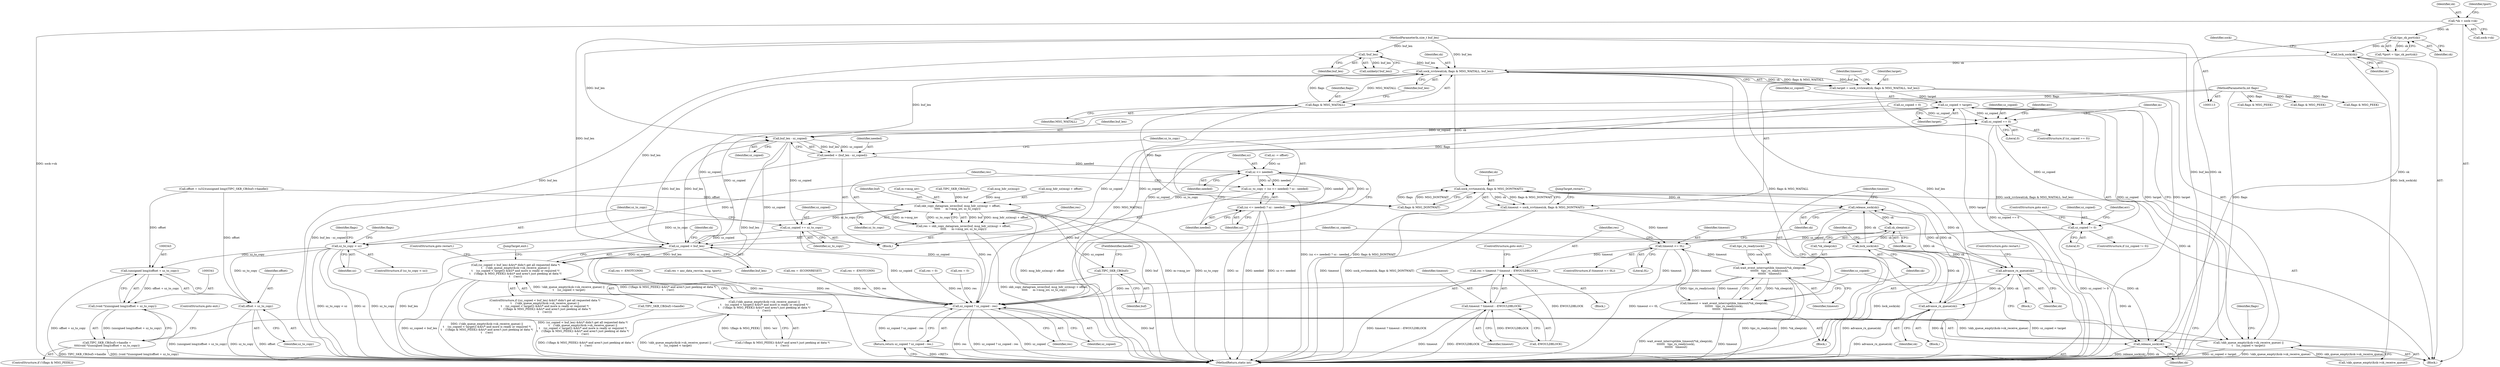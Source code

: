 digraph "0_linux_f3d3342602f8bcbf37d7c46641cb9bca7618eb1c_33@pointer" {
"1000171" [label="(Call,sock_rcvlowat(sk, flags & MSG_WAITALL, buf_len))"];
"1000154" [label="(Call,lock_sock(sk))"];
"1000129" [label="(Call,tipc_sk_port(sk))"];
"1000121" [label="(Call,*sk = sock->sk)"];
"1000173" [label="(Call,flags & MSG_WAITALL)"];
"1000118" [label="(MethodParameterIn,int flags)"];
"1000149" [label="(Call,!buf_len)"];
"1000117" [label="(MethodParameterIn,size_t buf_len)"];
"1000169" [label="(Call,target = sock_rcvlowat(sk, flags & MSG_WAITALL, buf_len))"];
"1000408" [label="(Call,sz_copied < target)"];
"1000260" [label="(Call,sz_copied == 0)"];
"1000296" [label="(Call,buf_len - sz_copied)"];
"1000294" [label="(Call,needed = (buf_len - sz_copied))"];
"1000302" [label="(Call,sz <= needed)"];
"1000299" [label="(Call,sz_to_copy = (sz <= needed) ? sz : needed)"];
"1000309" [label="(Call,skb_copy_datagram_iovec(buf, msg_hdr_sz(msg) + offset,\n\t\t\t\t\t      m->msg_iov, sz_to_copy))"];
"1000307" [label="(Call,res = skb_copy_datagram_iovec(buf, msg_hdr_sz(msg) + offset,\n\t\t\t\t\t      m->msg_iov, sz_to_copy))"];
"1000423" [label="(Call,sz_copied ? sz_copied : res)"];
"1000422" [label="(Return,return sz_copied ? sz_copied : res;)"];
"1000322" [label="(Call,sz_copied += sz_to_copy)"];
"1000397" [label="(Call,sz_copied < buf_len)"];
"1000396" [label="(Call,(sz_copied < buf_len) &&\t/* didn't get all requested data */\n\t    (!skb_queue_empty(&sk->sk_receive_queue) ||\n\t    (sz_copied < target)) &&\t/* and more is ready or required */\n\t    (!(flags & MSG_PEEK)) &&\t/* and aren't just peeking at data */\n\t    (!err))"];
"1000326" [label="(Call,sz_to_copy < sz)"];
"1000342" [label="(Call,(unsigned long)(offset + sz_to_copy))"];
"1000340" [label="(Call,(void *)(unsigned long)(offset + sz_to_copy))"];
"1000335" [label="(Call,TIPC_SKB_CB(buf)->handle =\n\t\t\t\t(void *)(unsigned long)(offset + sz_to_copy))"];
"1000344" [label="(Call,offset + sz_to_copy)"];
"1000337" [label="(Call,TIPC_SKB_CB(buf))"];
"1000301" [label="(Call,(sz <= needed) ? sz : needed)"];
"1000351" [label="(Call,sz_copied != 0)"];
"1000401" [label="(Call,!skb_queue_empty(&sk->sk_receive_queue) ||\n\t    (sz_copied < target))"];
"1000400" [label="(Call,(!skb_queue_empty(&sk->sk_receive_queue) ||\n\t    (sz_copied < target)) &&\t/* and more is ready or required */\n\t    (!(flags & MSG_PEEK)) &&\t/* and aren't just peeking at data */\n\t    (!err))"];
"1000179" [label="(Call,sock_rcvtimeo(sk, flags & MSG_DONTWAIT))"];
"1000177" [label="(Call,timeout = sock_rcvtimeo(sk, flags & MSG_DONTWAIT))"];
"1000205" [label="(Call,timeout <= 0L)"];
"1000209" [label="(Call,res = timeout ? timeout : -EWOULDBLOCK)"];
"1000211" [label="(Call,timeout ? timeout : -EWOULDBLOCK)"];
"1000221" [label="(Call,wait_event_interruptible_timeout(*sk_sleep(sk),\n\t\t\t\t\t\t\t   tipc_rx_ready(sock),\n\t\t\t\t\t\t\t   timeout))"];
"1000219" [label="(Call,timeout = wait_event_interruptible_timeout(*sk_sleep(sk),\n\t\t\t\t\t\t\t   tipc_rx_ready(sock),\n\t\t\t\t\t\t\t   timeout))"];
"1000217" [label="(Call,release_sock(sk))"];
"1000223" [label="(Call,sk_sleep(sk))"];
"1000228" [label="(Call,lock_sock(sk))"];
"1000256" [label="(Call,advance_rx_queue(sk))"];
"1000393" [label="(Call,advance_rx_queue(sk))"];
"1000420" [label="(Call,release_sock(sk))"];
"1000325" [label="(ControlStructure,if (sz_to_copy < sz))"];
"1000298" [label="(Identifier,sz_copied)"];
"1000411" [label="(Call,(!(flags & MSG_PEEK)) &&\t/* and aren't just peeking at data */\n\t    (!err))"];
"1000221" [label="(Call,wait_event_interruptible_timeout(*sk_sleep(sk),\n\t\t\t\t\t\t\t   tipc_rx_ready(sock),\n\t\t\t\t\t\t\t   timeout))"];
"1000148" [label="(Call,unlikely(!buf_len))"];
"1000179" [label="(Call,sock_rcvtimeo(sk, flags & MSG_DONTWAIT))"];
"1000227" [label="(Identifier,timeout)"];
"1000303" [label="(Identifier,sz)"];
"1000413" [label="(Call,flags & MSG_PEEK)"];
"1000420" [label="(Call,release_sock(sk))"];
"1000174" [label="(Identifier,flags)"];
"1000340" [label="(Call,(void *)(unsigned long)(offset + sz_to_copy))"];
"1000309" [label="(Call,skb_copy_datagram_iovec(buf, msg_hdr_sz(msg) + offset,\n\t\t\t\t\t      m->msg_iov, sz_to_copy))"];
"1000322" [label="(Call,sz_copied += sz_to_copy)"];
"1000423" [label="(Call,sz_copied ? sz_copied : res)"];
"1000345" [label="(Identifier,offset)"];
"1000209" [label="(Call,res = timeout ? timeout : -EWOULDBLOCK)"];
"1000320" [label="(Identifier,res)"];
"1000339" [label="(FieldIdentifier,handle)"];
"1000208" [label="(Block,)"];
"1000173" [label="(Call,flags & MSG_WAITALL)"];
"1000118" [label="(MethodParameterIn,int flags)"];
"1000150" [label="(Identifier,buf_len)"];
"1000139" [label="(Call,sz_copied = 0)"];
"1000255" [label="(Block,)"];
"1000218" [label="(Identifier,sk)"];
"1000129" [label="(Call,tipc_sk_port(sk))"];
"1000223" [label="(Call,sk_sleep(sk))"];
"1000402" [label="(Call,!skb_queue_empty(&sk->sk_receive_queue))"];
"1000294" [label="(Call,needed = (buf_len - sz_copied))"];
"1000394" [label="(Identifier,sk)"];
"1000169" [label="(Call,target = sock_rcvlowat(sk, flags & MSG_WAITALL, buf_len))"];
"1000160" [label="(Identifier,sock)"];
"1000217" [label="(Call,release_sock(sk))"];
"1000346" [label="(Identifier,sz_to_copy)"];
"1000123" [label="(Call,sock->sk)"];
"1000338" [label="(Identifier,buf)"];
"1000260" [label="(Call,sz_copied == 0)"];
"1000315" [label="(Call,m->msg_iov)"];
"1000396" [label="(Call,(sz_copied < buf_len) &&\t/* didn't get all requested data */\n\t    (!skb_queue_empty(&sk->sk_receive_queue) ||\n\t    (sz_copied < target)) &&\t/* and more is ready or required */\n\t    (!(flags & MSG_PEEK)) &&\t/* and aren't just peeking at data */\n\t    (!err))"];
"1000204" [label="(ControlStructure,if (timeout <= 0L))"];
"1000262" [label="(Literal,0)"];
"1000418" [label="(ControlStructure,goto restart;)"];
"1000127" [label="(Call,*tport = tipc_sk_port(sk))"];
"1000181" [label="(Call,flags & MSG_DONTWAIT)"];
"1000261" [label="(Identifier,sz_copied)"];
"1000296" [label="(Call,buf_len - sz_copied)"];
"1000212" [label="(Identifier,timeout)"];
"1000307" [label="(Call,res = skb_copy_datagram_iovec(buf, msg_hdr_sz(msg) + offset,\n\t\t\t\t\t      m->msg_iov, sz_to_copy))"];
"1000295" [label="(Identifier,needed)"];
"1000281" [label="(Call,offset = (u32)(unsigned long)(TIPC_SKB_CB(buf)->handle))"];
"1000225" [label="(Call,tipc_rx_ready(sock))"];
"1000191" [label="(Block,)"];
"1000318" [label="(Identifier,sz_to_copy)"];
"1000164" [label="(Call,res = -ENOTCONN)"];
"1000354" [label="(ControlStructure,goto exit;)"];
"1000375" [label="(Identifier,flags)"];
"1000421" [label="(Identifier,sk)"];
"1000170" [label="(Identifier,target)"];
"1000377" [label="(Block,)"];
"1000205" [label="(Call,timeout <= 0L)"];
"1000256" [label="(Call,advance_rx_queue(sk))"];
"1000171" [label="(Call,sock_rcvlowat(sk, flags & MSG_WAITALL, buf_len))"];
"1000351" [label="(Call,sz_copied != 0)"];
"1000155" [label="(Identifier,sk)"];
"1000149" [label="(Call,!buf_len)"];
"1000122" [label="(Identifier,sk)"];
"1000210" [label="(Identifier,res)"];
"1000330" [label="(ControlStructure,if (!(flags & MSG_PEEK)))"];
"1000154" [label="(Call,lock_sock(sk))"];
"1000130" [label="(Identifier,sk)"];
"1000288" [label="(Call,TIPC_SKB_CB(buf))"];
"1000278" [label="(Identifier,err)"];
"1000258" [label="(ControlStructure,goto restart;)"];
"1000180" [label="(Identifier,sk)"];
"1000344" [label="(Call,offset + sz_to_copy)"];
"1000347" [label="(ControlStructure,goto exit;)"];
"1000214" [label="(Call,-EWOULDBLOCK)"];
"1000228" [label="(Call,lock_sock(sk))"];
"1000219" [label="(Call,timeout = wait_event_interruptible_timeout(*sk_sleep(sk),\n\t\t\t\t\t\t\t   tipc_rx_ready(sock),\n\t\t\t\t\t\t\t   timeout))"];
"1000117" [label="(MethodParameterIn,size_t buf_len)"];
"1000312" [label="(Call,msg_hdr_sz(msg))"];
"1000422" [label="(Return,return sz_copied ? sz_copied : res;)"];
"1000408" [label="(Call,sz_copied < target)"];
"1000374" [label="(Call,flags & MSG_PEEK)"];
"1000332" [label="(Call,flags & MSG_PEEK)"];
"1000229" [label="(Identifier,sk)"];
"1000311" [label="(Call,msg_hdr_sz(msg) + offset)"];
"1000326" [label="(Call,sz_to_copy < sz)"];
"1000297" [label="(Identifier,buf_len)"];
"1000414" [label="(Identifier,flags)"];
"1000189" [label="(Identifier,sk)"];
"1000305" [label="(Identifier,sz)"];
"1000424" [label="(Identifier,sz_copied)"];
"1000327" [label="(Identifier,sz_to_copy)"];
"1000301" [label="(Call,(sz <= needed) ? sz : needed)"];
"1000302" [label="(Call,sz <= needed)"];
"1000426" [label="(Identifier,res)"];
"1000259" [label="(ControlStructure,if (sz_copied == 0))"];
"1000336" [label="(Call,TIPC_SKB_CB(buf)->handle)"];
"1000427" [label="(MethodReturn,static int)"];
"1000328" [label="(Identifier,sz)"];
"1000342" [label="(Call,(unsigned long)(offset + sz_to_copy))"];
"1000337" [label="(Call,TIPC_SKB_CB(buf))"];
"1000121" [label="(Call,*sk = sock->sk)"];
"1000119" [label="(Block,)"];
"1000353" [label="(Literal,0)"];
"1000397" [label="(Call,sz_copied < buf_len)"];
"1000398" [label="(Identifier,sz_copied)"];
"1000352" [label="(Identifier,sz_copied)"];
"1000257" [label="(Identifier,sk)"];
"1000267" [label="(Call,res = anc_data_recv(m, msg, tport))"];
"1000300" [label="(Identifier,sz_to_copy)"];
"1000299" [label="(Call,sz_to_copy = (sz <= needed) ? sz : needed)"];
"1000406" [label="(Identifier,sk)"];
"1000323" [label="(Identifier,sz_copied)"];
"1000350" [label="(ControlStructure,if (sz_copied != 0))"];
"1000128" [label="(Identifier,tport)"];
"1000206" [label="(Identifier,timeout)"];
"1000401" [label="(Call,!skb_queue_empty(&sk->sk_receive_queue) ||\n\t    (sz_copied < target))"];
"1000211" [label="(Call,timeout ? timeout : -EWOULDBLOCK)"];
"1000410" [label="(Identifier,target)"];
"1000184" [label="(JumpTarget,restart:)"];
"1000333" [label="(Identifier,flags)"];
"1000213" [label="(Identifier,timeout)"];
"1000172" [label="(Identifier,sk)"];
"1000279" [label="(Block,)"];
"1000224" [label="(Identifier,sk)"];
"1000367" [label="(Call,res = -ECONNRESET)"];
"1000304" [label="(Identifier,needed)"];
"1000393" [label="(Call,advance_rx_queue(sk))"];
"1000425" [label="(Identifier,sz_copied)"];
"1000216" [label="(ControlStructure,goto exit;)"];
"1000178" [label="(Identifier,timeout)"];
"1000199" [label="(Call,res = -ENOTCONN)"];
"1000358" [label="(Identifier,err)"];
"1000306" [label="(Identifier,needed)"];
"1000144" [label="(Call,res = 0)"];
"1000177" [label="(Call,timeout = sock_rcvtimeo(sk, flags & MSG_DONTWAIT))"];
"1000399" [label="(Identifier,buf_len)"];
"1000409" [label="(Identifier,sz_copied)"];
"1000220" [label="(Identifier,timeout)"];
"1000310" [label="(Identifier,buf)"];
"1000207" [label="(Literal,0L)"];
"1000175" [label="(Identifier,MSG_WAITALL)"];
"1000291" [label="(Call,sz -= offset)"];
"1000176" [label="(Identifier,buf_len)"];
"1000419" [label="(JumpTarget,exit:)"];
"1000363" [label="(Call,res = 0)"];
"1000222" [label="(Call,*sk_sleep(sk))"];
"1000395" [label="(ControlStructure,if ((sz_copied < buf_len) &&\t/* didn't get all requested data */\n\t    (!skb_queue_empty(&sk->sk_receive_queue) ||\n\t    (sz_copied < target)) &&\t/* and more is ready or required */\n\t    (!(flags & MSG_PEEK)) &&\t/* and aren't just peeking at data */\n\t    (!err)))"];
"1000400" [label="(Call,(!skb_queue_empty(&sk->sk_receive_queue) ||\n\t    (sz_copied < target)) &&\t/* and more is ready or required */\n\t    (!(flags & MSG_PEEK)) &&\t/* and aren't just peeking at data */\n\t    (!err))"];
"1000265" [label="(Identifier,m)"];
"1000324" [label="(Identifier,sz_to_copy)"];
"1000308" [label="(Identifier,res)"];
"1000335" [label="(Call,TIPC_SKB_CB(buf)->handle =\n\t\t\t\t(void *)(unsigned long)(offset + sz_to_copy))"];
"1000171" -> "1000169"  [label="AST: "];
"1000171" -> "1000176"  [label="CFG: "];
"1000172" -> "1000171"  [label="AST: "];
"1000173" -> "1000171"  [label="AST: "];
"1000176" -> "1000171"  [label="AST: "];
"1000169" -> "1000171"  [label="CFG: "];
"1000171" -> "1000427"  [label="DDG: buf_len"];
"1000171" -> "1000427"  [label="DDG: flags & MSG_WAITALL"];
"1000171" -> "1000169"  [label="DDG: sk"];
"1000171" -> "1000169"  [label="DDG: flags & MSG_WAITALL"];
"1000171" -> "1000169"  [label="DDG: buf_len"];
"1000154" -> "1000171"  [label="DDG: sk"];
"1000173" -> "1000171"  [label="DDG: flags"];
"1000173" -> "1000171"  [label="DDG: MSG_WAITALL"];
"1000149" -> "1000171"  [label="DDG: buf_len"];
"1000117" -> "1000171"  [label="DDG: buf_len"];
"1000171" -> "1000179"  [label="DDG: sk"];
"1000171" -> "1000296"  [label="DDG: buf_len"];
"1000171" -> "1000397"  [label="DDG: buf_len"];
"1000154" -> "1000119"  [label="AST: "];
"1000154" -> "1000155"  [label="CFG: "];
"1000155" -> "1000154"  [label="AST: "];
"1000160" -> "1000154"  [label="CFG: "];
"1000154" -> "1000427"  [label="DDG: lock_sock(sk)"];
"1000129" -> "1000154"  [label="DDG: sk"];
"1000154" -> "1000420"  [label="DDG: sk"];
"1000129" -> "1000127"  [label="AST: "];
"1000129" -> "1000130"  [label="CFG: "];
"1000130" -> "1000129"  [label="AST: "];
"1000127" -> "1000129"  [label="CFG: "];
"1000129" -> "1000427"  [label="DDG: sk"];
"1000129" -> "1000127"  [label="DDG: sk"];
"1000121" -> "1000129"  [label="DDG: sk"];
"1000121" -> "1000119"  [label="AST: "];
"1000121" -> "1000123"  [label="CFG: "];
"1000122" -> "1000121"  [label="AST: "];
"1000123" -> "1000121"  [label="AST: "];
"1000128" -> "1000121"  [label="CFG: "];
"1000121" -> "1000427"  [label="DDG: sock->sk"];
"1000173" -> "1000175"  [label="CFG: "];
"1000174" -> "1000173"  [label="AST: "];
"1000175" -> "1000173"  [label="AST: "];
"1000176" -> "1000173"  [label="CFG: "];
"1000173" -> "1000427"  [label="DDG: MSG_WAITALL"];
"1000118" -> "1000173"  [label="DDG: flags"];
"1000173" -> "1000181"  [label="DDG: flags"];
"1000118" -> "1000113"  [label="AST: "];
"1000118" -> "1000427"  [label="DDG: flags"];
"1000118" -> "1000181"  [label="DDG: flags"];
"1000118" -> "1000332"  [label="DDG: flags"];
"1000118" -> "1000374"  [label="DDG: flags"];
"1000118" -> "1000413"  [label="DDG: flags"];
"1000149" -> "1000148"  [label="AST: "];
"1000149" -> "1000150"  [label="CFG: "];
"1000150" -> "1000149"  [label="AST: "];
"1000148" -> "1000149"  [label="CFG: "];
"1000149" -> "1000427"  [label="DDG: buf_len"];
"1000149" -> "1000148"  [label="DDG: buf_len"];
"1000117" -> "1000149"  [label="DDG: buf_len"];
"1000117" -> "1000113"  [label="AST: "];
"1000117" -> "1000427"  [label="DDG: buf_len"];
"1000117" -> "1000296"  [label="DDG: buf_len"];
"1000117" -> "1000397"  [label="DDG: buf_len"];
"1000169" -> "1000119"  [label="AST: "];
"1000170" -> "1000169"  [label="AST: "];
"1000178" -> "1000169"  [label="CFG: "];
"1000169" -> "1000427"  [label="DDG: sock_rcvlowat(sk, flags & MSG_WAITALL, buf_len)"];
"1000169" -> "1000427"  [label="DDG: target"];
"1000169" -> "1000408"  [label="DDG: target"];
"1000408" -> "1000401"  [label="AST: "];
"1000408" -> "1000410"  [label="CFG: "];
"1000409" -> "1000408"  [label="AST: "];
"1000410" -> "1000408"  [label="AST: "];
"1000401" -> "1000408"  [label="CFG: "];
"1000408" -> "1000427"  [label="DDG: target"];
"1000408" -> "1000260"  [label="DDG: sz_copied"];
"1000408" -> "1000401"  [label="DDG: sz_copied"];
"1000408" -> "1000401"  [label="DDG: target"];
"1000397" -> "1000408"  [label="DDG: sz_copied"];
"1000408" -> "1000423"  [label="DDG: sz_copied"];
"1000260" -> "1000259"  [label="AST: "];
"1000260" -> "1000262"  [label="CFG: "];
"1000261" -> "1000260"  [label="AST: "];
"1000262" -> "1000260"  [label="AST: "];
"1000265" -> "1000260"  [label="CFG: "];
"1000278" -> "1000260"  [label="CFG: "];
"1000260" -> "1000427"  [label="DDG: sz_copied == 0"];
"1000397" -> "1000260"  [label="DDG: sz_copied"];
"1000139" -> "1000260"  [label="DDG: sz_copied"];
"1000260" -> "1000296"  [label="DDG: sz_copied"];
"1000260" -> "1000351"  [label="DDG: sz_copied"];
"1000260" -> "1000423"  [label="DDG: sz_copied"];
"1000296" -> "1000294"  [label="AST: "];
"1000296" -> "1000298"  [label="CFG: "];
"1000297" -> "1000296"  [label="AST: "];
"1000298" -> "1000296"  [label="AST: "];
"1000294" -> "1000296"  [label="CFG: "];
"1000296" -> "1000427"  [label="DDG: buf_len"];
"1000296" -> "1000294"  [label="DDG: buf_len"];
"1000296" -> "1000294"  [label="DDG: sz_copied"];
"1000397" -> "1000296"  [label="DDG: buf_len"];
"1000296" -> "1000322"  [label="DDG: sz_copied"];
"1000296" -> "1000397"  [label="DDG: buf_len"];
"1000296" -> "1000423"  [label="DDG: sz_copied"];
"1000294" -> "1000279"  [label="AST: "];
"1000295" -> "1000294"  [label="AST: "];
"1000300" -> "1000294"  [label="CFG: "];
"1000294" -> "1000427"  [label="DDG: buf_len - sz_copied"];
"1000294" -> "1000302"  [label="DDG: needed"];
"1000302" -> "1000301"  [label="AST: "];
"1000302" -> "1000304"  [label="CFG: "];
"1000303" -> "1000302"  [label="AST: "];
"1000304" -> "1000302"  [label="AST: "];
"1000305" -> "1000302"  [label="CFG: "];
"1000306" -> "1000302"  [label="CFG: "];
"1000302" -> "1000299"  [label="DDG: sz"];
"1000302" -> "1000299"  [label="DDG: needed"];
"1000291" -> "1000302"  [label="DDG: sz"];
"1000302" -> "1000301"  [label="DDG: sz"];
"1000302" -> "1000301"  [label="DDG: needed"];
"1000302" -> "1000326"  [label="DDG: sz"];
"1000299" -> "1000279"  [label="AST: "];
"1000299" -> "1000301"  [label="CFG: "];
"1000300" -> "1000299"  [label="AST: "];
"1000301" -> "1000299"  [label="AST: "];
"1000308" -> "1000299"  [label="CFG: "];
"1000299" -> "1000427"  [label="DDG: (sz <= needed) ? sz : needed"];
"1000299" -> "1000309"  [label="DDG: sz_to_copy"];
"1000309" -> "1000307"  [label="AST: "];
"1000309" -> "1000318"  [label="CFG: "];
"1000310" -> "1000309"  [label="AST: "];
"1000311" -> "1000309"  [label="AST: "];
"1000315" -> "1000309"  [label="AST: "];
"1000318" -> "1000309"  [label="AST: "];
"1000307" -> "1000309"  [label="CFG: "];
"1000309" -> "1000427"  [label="DDG: buf"];
"1000309" -> "1000427"  [label="DDG: m->msg_iov"];
"1000309" -> "1000427"  [label="DDG: sz_to_copy"];
"1000309" -> "1000427"  [label="DDG: msg_hdr_sz(msg) + offset"];
"1000309" -> "1000307"  [label="DDG: buf"];
"1000309" -> "1000307"  [label="DDG: msg_hdr_sz(msg) + offset"];
"1000309" -> "1000307"  [label="DDG: m->msg_iov"];
"1000309" -> "1000307"  [label="DDG: sz_to_copy"];
"1000288" -> "1000309"  [label="DDG: buf"];
"1000312" -> "1000309"  [label="DDG: msg"];
"1000281" -> "1000309"  [label="DDG: offset"];
"1000309" -> "1000322"  [label="DDG: sz_to_copy"];
"1000309" -> "1000326"  [label="DDG: sz_to_copy"];
"1000309" -> "1000337"  [label="DDG: buf"];
"1000307" -> "1000279"  [label="AST: "];
"1000308" -> "1000307"  [label="AST: "];
"1000320" -> "1000307"  [label="CFG: "];
"1000307" -> "1000427"  [label="DDG: skb_copy_datagram_iovec(buf, msg_hdr_sz(msg) + offset,\n\t\t\t\t\t      m->msg_iov, sz_to_copy)"];
"1000307" -> "1000423"  [label="DDG: res"];
"1000423" -> "1000422"  [label="AST: "];
"1000423" -> "1000425"  [label="CFG: "];
"1000423" -> "1000426"  [label="CFG: "];
"1000424" -> "1000423"  [label="AST: "];
"1000425" -> "1000423"  [label="AST: "];
"1000426" -> "1000423"  [label="AST: "];
"1000422" -> "1000423"  [label="CFG: "];
"1000423" -> "1000427"  [label="DDG: res"];
"1000423" -> "1000427"  [label="DDG: sz_copied ? sz_copied : res"];
"1000423" -> "1000427"  [label="DDG: sz_copied"];
"1000423" -> "1000422"  [label="DDG: sz_copied ? sz_copied : res"];
"1000397" -> "1000423"  [label="DDG: sz_copied"];
"1000139" -> "1000423"  [label="DDG: sz_copied"];
"1000322" -> "1000423"  [label="DDG: sz_copied"];
"1000351" -> "1000423"  [label="DDG: sz_copied"];
"1000209" -> "1000423"  [label="DDG: res"];
"1000367" -> "1000423"  [label="DDG: res"];
"1000267" -> "1000423"  [label="DDG: res"];
"1000144" -> "1000423"  [label="DDG: res"];
"1000164" -> "1000423"  [label="DDG: res"];
"1000199" -> "1000423"  [label="DDG: res"];
"1000363" -> "1000423"  [label="DDG: res"];
"1000422" -> "1000119"  [label="AST: "];
"1000427" -> "1000422"  [label="CFG: "];
"1000422" -> "1000427"  [label="DDG: <RET>"];
"1000322" -> "1000279"  [label="AST: "];
"1000322" -> "1000324"  [label="CFG: "];
"1000323" -> "1000322"  [label="AST: "];
"1000324" -> "1000322"  [label="AST: "];
"1000327" -> "1000322"  [label="CFG: "];
"1000322" -> "1000397"  [label="DDG: sz_copied"];
"1000397" -> "1000396"  [label="AST: "];
"1000397" -> "1000399"  [label="CFG: "];
"1000398" -> "1000397"  [label="AST: "];
"1000399" -> "1000397"  [label="AST: "];
"1000406" -> "1000397"  [label="CFG: "];
"1000396" -> "1000397"  [label="CFG: "];
"1000397" -> "1000427"  [label="DDG: buf_len"];
"1000397" -> "1000396"  [label="DDG: sz_copied"];
"1000397" -> "1000396"  [label="DDG: buf_len"];
"1000351" -> "1000397"  [label="DDG: sz_copied"];
"1000396" -> "1000395"  [label="AST: "];
"1000396" -> "1000400"  [label="CFG: "];
"1000400" -> "1000396"  [label="AST: "];
"1000418" -> "1000396"  [label="CFG: "];
"1000419" -> "1000396"  [label="CFG: "];
"1000396" -> "1000427"  [label="DDG: (sz_copied < buf_len) &&\t/* didn't get all requested data */\n\t    (!skb_queue_empty(&sk->sk_receive_queue) ||\n\t    (sz_copied < target)) &&\t/* and more is ready or required */\n\t    (!(flags & MSG_PEEK)) &&\t/* and aren't just peeking at data */\n\t    (!err)"];
"1000396" -> "1000427"  [label="DDG: sz_copied < buf_len"];
"1000396" -> "1000427"  [label="DDG: (!skb_queue_empty(&sk->sk_receive_queue) ||\n\t    (sz_copied < target)) &&\t/* and more is ready or required */\n\t    (!(flags & MSG_PEEK)) &&\t/* and aren't just peeking at data */\n\t    (!err)"];
"1000400" -> "1000396"  [label="DDG: !skb_queue_empty(&sk->sk_receive_queue) ||\n\t    (sz_copied < target)"];
"1000400" -> "1000396"  [label="DDG: (!(flags & MSG_PEEK)) &&\t/* and aren't just peeking at data */\n\t    (!err)"];
"1000326" -> "1000325"  [label="AST: "];
"1000326" -> "1000328"  [label="CFG: "];
"1000327" -> "1000326"  [label="AST: "];
"1000328" -> "1000326"  [label="AST: "];
"1000333" -> "1000326"  [label="CFG: "];
"1000375" -> "1000326"  [label="CFG: "];
"1000326" -> "1000427"  [label="DDG: sz_to_copy < sz"];
"1000326" -> "1000427"  [label="DDG: sz"];
"1000326" -> "1000427"  [label="DDG: sz_to_copy"];
"1000326" -> "1000342"  [label="DDG: sz_to_copy"];
"1000326" -> "1000344"  [label="DDG: sz_to_copy"];
"1000342" -> "1000340"  [label="AST: "];
"1000342" -> "1000344"  [label="CFG: "];
"1000343" -> "1000342"  [label="AST: "];
"1000344" -> "1000342"  [label="AST: "];
"1000340" -> "1000342"  [label="CFG: "];
"1000342" -> "1000427"  [label="DDG: offset + sz_to_copy"];
"1000342" -> "1000340"  [label="DDG: offset + sz_to_copy"];
"1000281" -> "1000342"  [label="DDG: offset"];
"1000340" -> "1000335"  [label="AST: "];
"1000341" -> "1000340"  [label="AST: "];
"1000335" -> "1000340"  [label="CFG: "];
"1000340" -> "1000427"  [label="DDG: (unsigned long)(offset + sz_to_copy)"];
"1000340" -> "1000335"  [label="DDG: (unsigned long)(offset + sz_to_copy)"];
"1000335" -> "1000330"  [label="AST: "];
"1000336" -> "1000335"  [label="AST: "];
"1000347" -> "1000335"  [label="CFG: "];
"1000335" -> "1000427"  [label="DDG: TIPC_SKB_CB(buf)->handle"];
"1000335" -> "1000427"  [label="DDG: (void *)(unsigned long)(offset + sz_to_copy)"];
"1000344" -> "1000346"  [label="CFG: "];
"1000345" -> "1000344"  [label="AST: "];
"1000346" -> "1000344"  [label="AST: "];
"1000344" -> "1000427"  [label="DDG: sz_to_copy"];
"1000344" -> "1000427"  [label="DDG: offset"];
"1000281" -> "1000344"  [label="DDG: offset"];
"1000337" -> "1000336"  [label="AST: "];
"1000337" -> "1000338"  [label="CFG: "];
"1000338" -> "1000337"  [label="AST: "];
"1000339" -> "1000337"  [label="CFG: "];
"1000337" -> "1000427"  [label="DDG: buf"];
"1000301" -> "1000305"  [label="CFG: "];
"1000301" -> "1000306"  [label="CFG: "];
"1000305" -> "1000301"  [label="AST: "];
"1000306" -> "1000301"  [label="AST: "];
"1000301" -> "1000427"  [label="DDG: sz"];
"1000301" -> "1000427"  [label="DDG: needed"];
"1000301" -> "1000427"  [label="DDG: sz <= needed"];
"1000351" -> "1000350"  [label="AST: "];
"1000351" -> "1000353"  [label="CFG: "];
"1000352" -> "1000351"  [label="AST: "];
"1000353" -> "1000351"  [label="AST: "];
"1000354" -> "1000351"  [label="CFG: "];
"1000358" -> "1000351"  [label="CFG: "];
"1000351" -> "1000427"  [label="DDG: sz_copied != 0"];
"1000401" -> "1000400"  [label="AST: "];
"1000401" -> "1000402"  [label="CFG: "];
"1000402" -> "1000401"  [label="AST: "];
"1000414" -> "1000401"  [label="CFG: "];
"1000400" -> "1000401"  [label="CFG: "];
"1000401" -> "1000427"  [label="DDG: !skb_queue_empty(&sk->sk_receive_queue)"];
"1000401" -> "1000427"  [label="DDG: sz_copied < target"];
"1000401" -> "1000400"  [label="DDG: !skb_queue_empty(&sk->sk_receive_queue)"];
"1000401" -> "1000400"  [label="DDG: sz_copied < target"];
"1000402" -> "1000401"  [label="DDG: skb_queue_empty(&sk->sk_receive_queue)"];
"1000400" -> "1000411"  [label="CFG: "];
"1000411" -> "1000400"  [label="AST: "];
"1000400" -> "1000427"  [label="DDG: (!(flags & MSG_PEEK)) &&\t/* and aren't just peeking at data */\n\t    (!err)"];
"1000400" -> "1000427"  [label="DDG: !skb_queue_empty(&sk->sk_receive_queue) ||\n\t    (sz_copied < target)"];
"1000411" -> "1000400"  [label="DDG: !(flags & MSG_PEEK)"];
"1000411" -> "1000400"  [label="DDG: !err"];
"1000179" -> "1000177"  [label="AST: "];
"1000179" -> "1000181"  [label="CFG: "];
"1000180" -> "1000179"  [label="AST: "];
"1000181" -> "1000179"  [label="AST: "];
"1000177" -> "1000179"  [label="CFG: "];
"1000179" -> "1000427"  [label="DDG: flags & MSG_DONTWAIT"];
"1000179" -> "1000177"  [label="DDG: sk"];
"1000179" -> "1000177"  [label="DDG: flags & MSG_DONTWAIT"];
"1000181" -> "1000179"  [label="DDG: flags"];
"1000181" -> "1000179"  [label="DDG: MSG_DONTWAIT"];
"1000179" -> "1000217"  [label="DDG: sk"];
"1000179" -> "1000256"  [label="DDG: sk"];
"1000179" -> "1000393"  [label="DDG: sk"];
"1000179" -> "1000420"  [label="DDG: sk"];
"1000177" -> "1000119"  [label="AST: "];
"1000178" -> "1000177"  [label="AST: "];
"1000184" -> "1000177"  [label="CFG: "];
"1000177" -> "1000427"  [label="DDG: timeout"];
"1000177" -> "1000427"  [label="DDG: sock_rcvtimeo(sk, flags & MSG_DONTWAIT)"];
"1000177" -> "1000205"  [label="DDG: timeout"];
"1000205" -> "1000204"  [label="AST: "];
"1000205" -> "1000207"  [label="CFG: "];
"1000206" -> "1000205"  [label="AST: "];
"1000207" -> "1000205"  [label="AST: "];
"1000210" -> "1000205"  [label="CFG: "];
"1000218" -> "1000205"  [label="CFG: "];
"1000205" -> "1000427"  [label="DDG: timeout <= 0L"];
"1000219" -> "1000205"  [label="DDG: timeout"];
"1000205" -> "1000209"  [label="DDG: timeout"];
"1000205" -> "1000211"  [label="DDG: timeout"];
"1000205" -> "1000221"  [label="DDG: timeout"];
"1000209" -> "1000208"  [label="AST: "];
"1000209" -> "1000211"  [label="CFG: "];
"1000210" -> "1000209"  [label="AST: "];
"1000211" -> "1000209"  [label="AST: "];
"1000216" -> "1000209"  [label="CFG: "];
"1000209" -> "1000427"  [label="DDG: timeout ? timeout : -EWOULDBLOCK"];
"1000214" -> "1000209"  [label="DDG: EWOULDBLOCK"];
"1000211" -> "1000213"  [label="CFG: "];
"1000211" -> "1000214"  [label="CFG: "];
"1000212" -> "1000211"  [label="AST: "];
"1000213" -> "1000211"  [label="AST: "];
"1000214" -> "1000211"  [label="AST: "];
"1000211" -> "1000427"  [label="DDG: -EWOULDBLOCK"];
"1000211" -> "1000427"  [label="DDG: timeout"];
"1000214" -> "1000211"  [label="DDG: EWOULDBLOCK"];
"1000221" -> "1000219"  [label="AST: "];
"1000221" -> "1000227"  [label="CFG: "];
"1000222" -> "1000221"  [label="AST: "];
"1000225" -> "1000221"  [label="AST: "];
"1000227" -> "1000221"  [label="AST: "];
"1000219" -> "1000221"  [label="CFG: "];
"1000221" -> "1000427"  [label="DDG: tipc_rx_ready(sock)"];
"1000221" -> "1000427"  [label="DDG: *sk_sleep(sk)"];
"1000221" -> "1000219"  [label="DDG: *sk_sleep(sk)"];
"1000221" -> "1000219"  [label="DDG: tipc_rx_ready(sock)"];
"1000221" -> "1000219"  [label="DDG: timeout"];
"1000225" -> "1000221"  [label="DDG: sock"];
"1000219" -> "1000191"  [label="AST: "];
"1000220" -> "1000219"  [label="AST: "];
"1000229" -> "1000219"  [label="CFG: "];
"1000219" -> "1000427"  [label="DDG: wait_event_interruptible_timeout(*sk_sleep(sk),\n\t\t\t\t\t\t\t   tipc_rx_ready(sock),\n\t\t\t\t\t\t\t   timeout)"];
"1000219" -> "1000427"  [label="DDG: timeout"];
"1000217" -> "1000191"  [label="AST: "];
"1000217" -> "1000218"  [label="CFG: "];
"1000218" -> "1000217"  [label="AST: "];
"1000220" -> "1000217"  [label="CFG: "];
"1000393" -> "1000217"  [label="DDG: sk"];
"1000228" -> "1000217"  [label="DDG: sk"];
"1000256" -> "1000217"  [label="DDG: sk"];
"1000217" -> "1000223"  [label="DDG: sk"];
"1000223" -> "1000222"  [label="AST: "];
"1000223" -> "1000224"  [label="CFG: "];
"1000224" -> "1000223"  [label="AST: "];
"1000222" -> "1000223"  [label="CFG: "];
"1000223" -> "1000228"  [label="DDG: sk"];
"1000228" -> "1000191"  [label="AST: "];
"1000228" -> "1000229"  [label="CFG: "];
"1000229" -> "1000228"  [label="AST: "];
"1000189" -> "1000228"  [label="CFG: "];
"1000228" -> "1000427"  [label="DDG: lock_sock(sk)"];
"1000228" -> "1000256"  [label="DDG: sk"];
"1000228" -> "1000393"  [label="DDG: sk"];
"1000228" -> "1000420"  [label="DDG: sk"];
"1000256" -> "1000255"  [label="AST: "];
"1000256" -> "1000257"  [label="CFG: "];
"1000257" -> "1000256"  [label="AST: "];
"1000258" -> "1000256"  [label="CFG: "];
"1000256" -> "1000427"  [label="DDG: advance_rx_queue(sk)"];
"1000393" -> "1000256"  [label="DDG: sk"];
"1000256" -> "1000393"  [label="DDG: sk"];
"1000256" -> "1000420"  [label="DDG: sk"];
"1000393" -> "1000377"  [label="AST: "];
"1000393" -> "1000394"  [label="CFG: "];
"1000394" -> "1000393"  [label="AST: "];
"1000398" -> "1000393"  [label="CFG: "];
"1000393" -> "1000427"  [label="DDG: advance_rx_queue(sk)"];
"1000393" -> "1000420"  [label="DDG: sk"];
"1000420" -> "1000119"  [label="AST: "];
"1000420" -> "1000421"  [label="CFG: "];
"1000421" -> "1000420"  [label="AST: "];
"1000424" -> "1000420"  [label="CFG: "];
"1000420" -> "1000427"  [label="DDG: release_sock(sk)"];
"1000420" -> "1000427"  [label="DDG: sk"];
}
